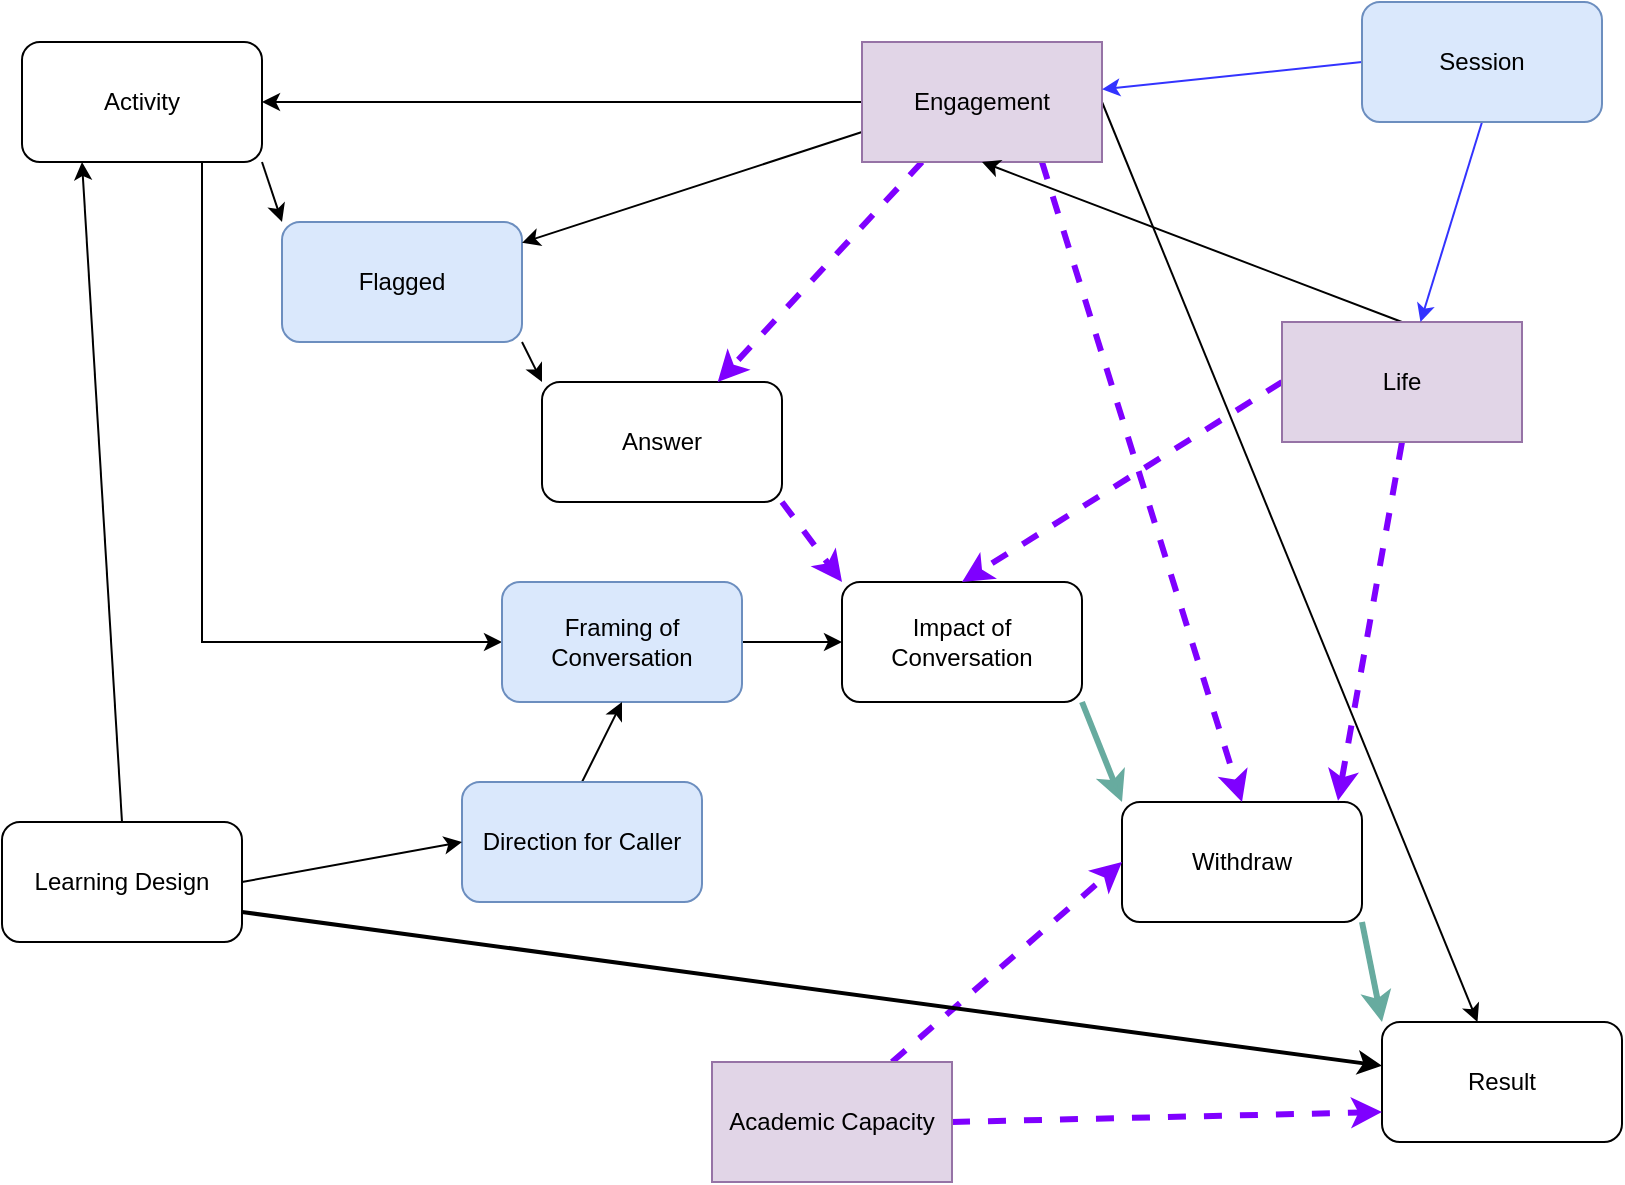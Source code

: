<mxfile version="14.4.4" type="github">
  <diagram id="kBnHwaBgWfEJw1op67oa" name="Page-1">
    <mxGraphModel dx="1248" dy="634" grid="1" gridSize="10" guides="1" tooltips="1" connect="1" arrows="1" fold="1" page="1" pageScale="1" pageWidth="850" pageHeight="1100" math="0" shadow="0">
      <root>
        <mxCell id="0" />
        <mxCell id="1" parent="0" />
        <mxCell id="2gUIK2lD_gpO5AOVNTZ6-7" style="rounded=0;orthogonalLoop=1;jettySize=auto;html=1;exitX=1;exitY=1;exitDx=0;exitDy=0;entryX=0;entryY=0;entryDx=0;entryDy=0;" edge="1" parent="1" source="2gUIK2lD_gpO5AOVNTZ6-1" target="2gUIK2lD_gpO5AOVNTZ6-2">
          <mxGeometry relative="1" as="geometry" />
        </mxCell>
        <mxCell id="2gUIK2lD_gpO5AOVNTZ6-28" style="edgeStyle=orthogonalEdgeStyle;rounded=0;orthogonalLoop=1;jettySize=auto;html=1;exitX=0.75;exitY=1;exitDx=0;exitDy=0;entryX=0;entryY=0.5;entryDx=0;entryDy=0;" edge="1" parent="1" source="2gUIK2lD_gpO5AOVNTZ6-1" target="2gUIK2lD_gpO5AOVNTZ6-27">
          <mxGeometry relative="1" as="geometry" />
        </mxCell>
        <mxCell id="2gUIK2lD_gpO5AOVNTZ6-1" value="Activity" style="rounded=1;whiteSpace=wrap;html=1;" vertex="1" parent="1">
          <mxGeometry x="20" y="40" width="120" height="60" as="geometry" />
        </mxCell>
        <mxCell id="2gUIK2lD_gpO5AOVNTZ6-8" style="rounded=0;orthogonalLoop=1;jettySize=auto;html=1;exitX=1;exitY=1;exitDx=0;exitDy=0;entryX=0;entryY=0;entryDx=0;entryDy=0;" edge="1" parent="1" source="2gUIK2lD_gpO5AOVNTZ6-2" target="2gUIK2lD_gpO5AOVNTZ6-3">
          <mxGeometry relative="1" as="geometry" />
        </mxCell>
        <mxCell id="2gUIK2lD_gpO5AOVNTZ6-2" value="Flagged" style="rounded=1;whiteSpace=wrap;html=1;fillColor=#dae8fc;strokeColor=#6c8ebf;" vertex="1" parent="1">
          <mxGeometry x="150" y="130" width="120" height="60" as="geometry" />
        </mxCell>
        <mxCell id="2gUIK2lD_gpO5AOVNTZ6-9" style="rounded=0;orthogonalLoop=1;jettySize=auto;html=1;exitX=1;exitY=1;exitDx=0;exitDy=0;entryX=0;entryY=0;entryDx=0;entryDy=0;strokeWidth=3;dashed=1;strokeColor=#7F00FF;" edge="1" parent="1" source="2gUIK2lD_gpO5AOVNTZ6-3" target="2gUIK2lD_gpO5AOVNTZ6-4">
          <mxGeometry relative="1" as="geometry" />
        </mxCell>
        <mxCell id="2gUIK2lD_gpO5AOVNTZ6-3" value="Answer" style="rounded=1;whiteSpace=wrap;html=1;" vertex="1" parent="1">
          <mxGeometry x="280" y="210" width="120" height="60" as="geometry" />
        </mxCell>
        <mxCell id="2gUIK2lD_gpO5AOVNTZ6-10" style="rounded=0;orthogonalLoop=1;jettySize=auto;html=1;exitX=1;exitY=1;exitDx=0;exitDy=0;entryX=0;entryY=0;entryDx=0;entryDy=0;strokeWidth=3;strokeColor=#67AB9F;" edge="1" parent="1" source="2gUIK2lD_gpO5AOVNTZ6-4" target="2gUIK2lD_gpO5AOVNTZ6-5">
          <mxGeometry relative="1" as="geometry" />
        </mxCell>
        <mxCell id="2gUIK2lD_gpO5AOVNTZ6-4" value="Impact of Conversation" style="rounded=1;whiteSpace=wrap;html=1;" vertex="1" parent="1">
          <mxGeometry x="430" y="310" width="120" height="60" as="geometry" />
        </mxCell>
        <mxCell id="2gUIK2lD_gpO5AOVNTZ6-11" style="rounded=0;orthogonalLoop=1;jettySize=auto;html=1;exitX=1;exitY=1;exitDx=0;exitDy=0;entryX=0;entryY=0;entryDx=0;entryDy=0;strokeColor=#67AB9F;strokeWidth=3;" edge="1" parent="1" source="2gUIK2lD_gpO5AOVNTZ6-5" target="2gUIK2lD_gpO5AOVNTZ6-6">
          <mxGeometry relative="1" as="geometry" />
        </mxCell>
        <mxCell id="2gUIK2lD_gpO5AOVNTZ6-5" value="Withdraw" style="rounded=1;whiteSpace=wrap;html=1;" vertex="1" parent="1">
          <mxGeometry x="570" y="420" width="120" height="60" as="geometry" />
        </mxCell>
        <mxCell id="2gUIK2lD_gpO5AOVNTZ6-6" value="Result" style="rounded=1;whiteSpace=wrap;html=1;" vertex="1" parent="1">
          <mxGeometry x="700" y="530" width="120" height="60" as="geometry" />
        </mxCell>
        <mxCell id="2gUIK2lD_gpO5AOVNTZ6-20" style="edgeStyle=orthogonalEdgeStyle;rounded=0;orthogonalLoop=1;jettySize=auto;html=1;exitX=0;exitY=0.5;exitDx=0;exitDy=0;" edge="1" parent="1" source="2gUIK2lD_gpO5AOVNTZ6-12" target="2gUIK2lD_gpO5AOVNTZ6-1">
          <mxGeometry relative="1" as="geometry" />
        </mxCell>
        <mxCell id="2gUIK2lD_gpO5AOVNTZ6-21" style="rounded=0;orthogonalLoop=1;jettySize=auto;html=1;exitX=0;exitY=0.75;exitDx=0;exitDy=0;" edge="1" parent="1" source="2gUIK2lD_gpO5AOVNTZ6-12" target="2gUIK2lD_gpO5AOVNTZ6-2">
          <mxGeometry relative="1" as="geometry" />
        </mxCell>
        <mxCell id="2gUIK2lD_gpO5AOVNTZ6-22" style="rounded=0;orthogonalLoop=1;jettySize=auto;html=1;exitX=0.25;exitY=1;exitDx=0;exitDy=0;strokeWidth=3;dashed=1;strokeColor=#7F00FF;" edge="1" parent="1" source="2gUIK2lD_gpO5AOVNTZ6-12" target="2gUIK2lD_gpO5AOVNTZ6-3">
          <mxGeometry relative="1" as="geometry" />
        </mxCell>
        <mxCell id="2gUIK2lD_gpO5AOVNTZ6-23" style="rounded=0;orthogonalLoop=1;jettySize=auto;html=1;exitX=0.75;exitY=1;exitDx=0;exitDy=0;entryX=0.5;entryY=0;entryDx=0;entryDy=0;strokeWidth=3;dashed=1;strokeColor=#7F00FF;" edge="1" parent="1" source="2gUIK2lD_gpO5AOVNTZ6-12" target="2gUIK2lD_gpO5AOVNTZ6-5">
          <mxGeometry relative="1" as="geometry" />
        </mxCell>
        <mxCell id="2gUIK2lD_gpO5AOVNTZ6-24" style="rounded=0;orthogonalLoop=1;jettySize=auto;html=1;exitX=1;exitY=0.5;exitDx=0;exitDy=0;" edge="1" parent="1" source="2gUIK2lD_gpO5AOVNTZ6-12" target="2gUIK2lD_gpO5AOVNTZ6-6">
          <mxGeometry relative="1" as="geometry" />
        </mxCell>
        <mxCell id="2gUIK2lD_gpO5AOVNTZ6-12" value="Engagement" style="rounded=0;whiteSpace=wrap;html=1;fillColor=#e1d5e7;strokeColor=#9673a6;" vertex="1" parent="1">
          <mxGeometry x="440" y="40" width="120" height="60" as="geometry" />
        </mxCell>
        <mxCell id="2gUIK2lD_gpO5AOVNTZ6-15" style="rounded=0;orthogonalLoop=1;jettySize=auto;html=1;exitX=0.5;exitY=0;exitDx=0;exitDy=0;entryX=0.5;entryY=1;entryDx=0;entryDy=0;" edge="1" parent="1" source="2gUIK2lD_gpO5AOVNTZ6-13" target="2gUIK2lD_gpO5AOVNTZ6-12">
          <mxGeometry relative="1" as="geometry" />
        </mxCell>
        <mxCell id="2gUIK2lD_gpO5AOVNTZ6-25" style="rounded=0;orthogonalLoop=1;jettySize=auto;html=1;exitX=0;exitY=0.5;exitDx=0;exitDy=0;entryX=0.5;entryY=0;entryDx=0;entryDy=0;strokeWidth=3;strokeColor=#7F00FF;dashed=1;" edge="1" parent="1" source="2gUIK2lD_gpO5AOVNTZ6-13" target="2gUIK2lD_gpO5AOVNTZ6-4">
          <mxGeometry relative="1" as="geometry" />
        </mxCell>
        <mxCell id="2gUIK2lD_gpO5AOVNTZ6-26" style="rounded=0;orthogonalLoop=1;jettySize=auto;html=1;exitX=0.5;exitY=1;exitDx=0;exitDy=0;entryX=0.9;entryY=-0.011;entryDx=0;entryDy=0;entryPerimeter=0;strokeWidth=3;strokeColor=#7F00FF;dashed=1;" edge="1" parent="1" source="2gUIK2lD_gpO5AOVNTZ6-13" target="2gUIK2lD_gpO5AOVNTZ6-5">
          <mxGeometry relative="1" as="geometry" />
        </mxCell>
        <mxCell id="2gUIK2lD_gpO5AOVNTZ6-13" value="Life" style="whiteSpace=wrap;html=1;fillColor=#e1d5e7;strokeColor=#9673a6;" vertex="1" parent="1">
          <mxGeometry x="650" y="180" width="120" height="60" as="geometry" />
        </mxCell>
        <mxCell id="2gUIK2lD_gpO5AOVNTZ6-18" style="rounded=0;orthogonalLoop=1;jettySize=auto;html=1;exitX=1;exitY=0.5;exitDx=0;exitDy=0;entryX=0;entryY=0.75;entryDx=0;entryDy=0;strokeWidth=3;strokeColor=#7F00FF;dashed=1;" edge="1" parent="1" source="2gUIK2lD_gpO5AOVNTZ6-14" target="2gUIK2lD_gpO5AOVNTZ6-6">
          <mxGeometry relative="1" as="geometry" />
        </mxCell>
        <mxCell id="2gUIK2lD_gpO5AOVNTZ6-43" style="edgeStyle=none;rounded=0;orthogonalLoop=1;jettySize=auto;html=1;exitX=0.75;exitY=0;exitDx=0;exitDy=0;entryX=0;entryY=0.5;entryDx=0;entryDy=0;strokeWidth=3;strokeColor=#7F00FF;dashed=1;" edge="1" parent="1" source="2gUIK2lD_gpO5AOVNTZ6-14" target="2gUIK2lD_gpO5AOVNTZ6-5">
          <mxGeometry relative="1" as="geometry" />
        </mxCell>
        <mxCell id="2gUIK2lD_gpO5AOVNTZ6-14" value="Academic Capacity" style="whiteSpace=wrap;html=1;fillColor=#e1d5e7;strokeColor=#9673a6;" vertex="1" parent="1">
          <mxGeometry x="365" y="550" width="120" height="60" as="geometry" />
        </mxCell>
        <mxCell id="2gUIK2lD_gpO5AOVNTZ6-29" style="rounded=0;orthogonalLoop=1;jettySize=auto;html=1;exitX=1;exitY=0.5;exitDx=0;exitDy=0;entryX=0;entryY=0.5;entryDx=0;entryDy=0;" edge="1" parent="1" source="2gUIK2lD_gpO5AOVNTZ6-27" target="2gUIK2lD_gpO5AOVNTZ6-4">
          <mxGeometry relative="1" as="geometry" />
        </mxCell>
        <mxCell id="2gUIK2lD_gpO5AOVNTZ6-27" value="Framing of Conversation" style="rounded=1;whiteSpace=wrap;html=1;fillColor=#dae8fc;strokeColor=#6c8ebf;" vertex="1" parent="1">
          <mxGeometry x="260" y="310" width="120" height="60" as="geometry" />
        </mxCell>
        <mxCell id="2gUIK2lD_gpO5AOVNTZ6-32" style="rounded=0;orthogonalLoop=1;jettySize=auto;html=1;exitX=0.5;exitY=0;exitDx=0;exitDy=0;entryX=0.5;entryY=1;entryDx=0;entryDy=0;" edge="1" parent="1" source="2gUIK2lD_gpO5AOVNTZ6-31" target="2gUIK2lD_gpO5AOVNTZ6-27">
          <mxGeometry relative="1" as="geometry" />
        </mxCell>
        <mxCell id="2gUIK2lD_gpO5AOVNTZ6-31" value="Direction for Caller" style="rounded=1;whiteSpace=wrap;html=1;fillColor=#dae8fc;strokeColor=#6c8ebf;" vertex="1" parent="1">
          <mxGeometry x="240" y="410" width="120" height="60" as="geometry" />
        </mxCell>
        <mxCell id="2gUIK2lD_gpO5AOVNTZ6-34" style="rounded=0;orthogonalLoop=1;jettySize=auto;html=1;exitX=0.5;exitY=0;exitDx=0;exitDy=0;entryX=0.25;entryY=1;entryDx=0;entryDy=0;" edge="1" parent="1" source="2gUIK2lD_gpO5AOVNTZ6-33" target="2gUIK2lD_gpO5AOVNTZ6-1">
          <mxGeometry relative="1" as="geometry" />
        </mxCell>
        <mxCell id="2gUIK2lD_gpO5AOVNTZ6-35" style="rounded=0;orthogonalLoop=1;jettySize=auto;html=1;exitX=1;exitY=0.5;exitDx=0;exitDy=0;entryX=0;entryY=0.5;entryDx=0;entryDy=0;" edge="1" parent="1" source="2gUIK2lD_gpO5AOVNTZ6-33" target="2gUIK2lD_gpO5AOVNTZ6-31">
          <mxGeometry relative="1" as="geometry" />
        </mxCell>
        <mxCell id="2gUIK2lD_gpO5AOVNTZ6-39" style="edgeStyle=none;rounded=0;orthogonalLoop=1;jettySize=auto;html=1;exitX=1;exitY=0.75;exitDx=0;exitDy=0;strokeWidth=2;" edge="1" parent="1" source="2gUIK2lD_gpO5AOVNTZ6-33" target="2gUIK2lD_gpO5AOVNTZ6-6">
          <mxGeometry relative="1" as="geometry" />
        </mxCell>
        <mxCell id="2gUIK2lD_gpO5AOVNTZ6-33" value="Learning Design" style="rounded=1;whiteSpace=wrap;html=1;" vertex="1" parent="1">
          <mxGeometry x="10" y="430" width="120" height="60" as="geometry" />
        </mxCell>
        <mxCell id="2gUIK2lD_gpO5AOVNTZ6-41" style="edgeStyle=none;rounded=0;orthogonalLoop=1;jettySize=auto;html=1;exitX=0.5;exitY=1;exitDx=0;exitDy=0;strokeWidth=1;strokeColor=#3333FF;" edge="1" parent="1" source="2gUIK2lD_gpO5AOVNTZ6-40" target="2gUIK2lD_gpO5AOVNTZ6-13">
          <mxGeometry relative="1" as="geometry" />
        </mxCell>
        <mxCell id="2gUIK2lD_gpO5AOVNTZ6-42" style="edgeStyle=none;rounded=0;orthogonalLoop=1;jettySize=auto;html=1;exitX=0;exitY=0.5;exitDx=0;exitDy=0;strokeWidth=1;strokeColor=#3333FF;" edge="1" parent="1" source="2gUIK2lD_gpO5AOVNTZ6-40" target="2gUIK2lD_gpO5AOVNTZ6-12">
          <mxGeometry relative="1" as="geometry" />
        </mxCell>
        <mxCell id="2gUIK2lD_gpO5AOVNTZ6-40" value="Session" style="rounded=1;whiteSpace=wrap;html=1;fillColor=#dae8fc;strokeColor=#6c8ebf;" vertex="1" parent="1">
          <mxGeometry x="690" y="20" width="120" height="60" as="geometry" />
        </mxCell>
      </root>
    </mxGraphModel>
  </diagram>
</mxfile>
